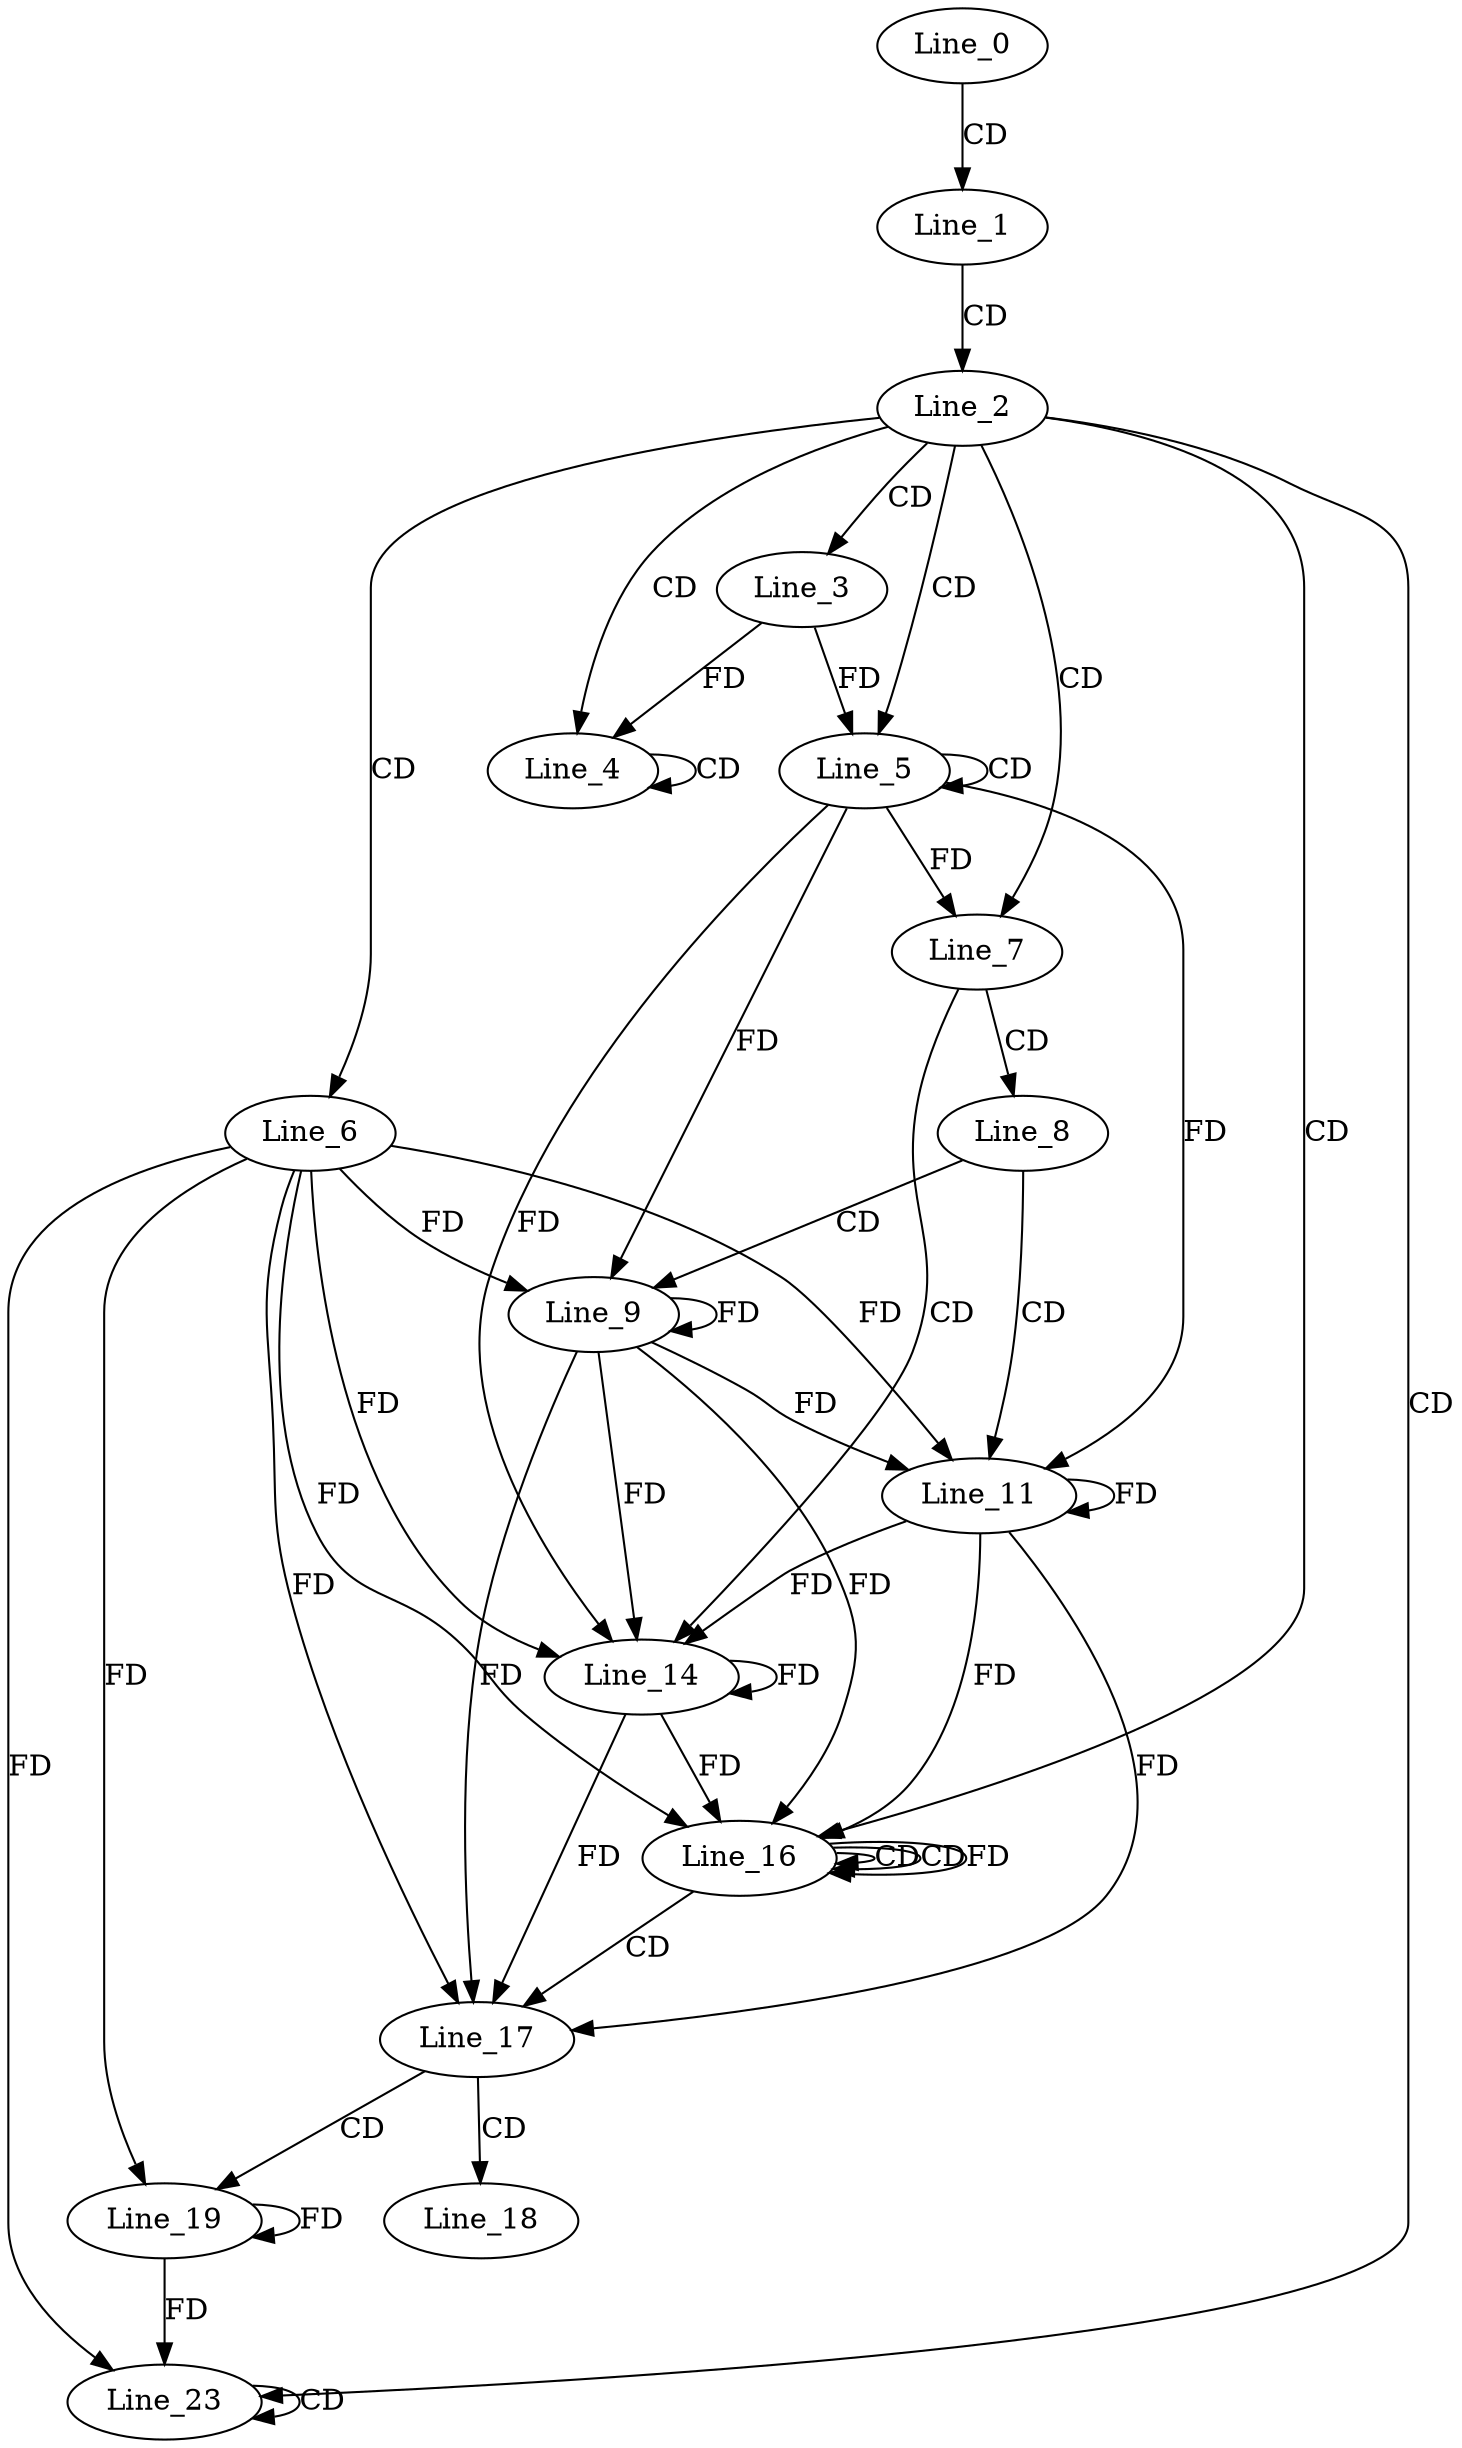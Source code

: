 digraph G {
  Line_0;
  Line_1;
  Line_2;
  Line_3;
  Line_4;
  Line_4;
  Line_5;
  Line_5;
  Line_6;
  Line_7;
  Line_8;
  Line_9;
  Line_11;
  Line_14;
  Line_16;
  Line_16;
  Line_16;
  Line_17;
  Line_18;
  Line_19;
  Line_23;
  Line_23;
  Line_0 -> Line_1 [ label="CD" ];
  Line_1 -> Line_2 [ label="CD" ];
  Line_2 -> Line_3 [ label="CD" ];
  Line_2 -> Line_4 [ label="CD" ];
  Line_4 -> Line_4 [ label="CD" ];
  Line_3 -> Line_4 [ label="FD" ];
  Line_2 -> Line_5 [ label="CD" ];
  Line_5 -> Line_5 [ label="CD" ];
  Line_3 -> Line_5 [ label="FD" ];
  Line_2 -> Line_6 [ label="CD" ];
  Line_2 -> Line_7 [ label="CD" ];
  Line_5 -> Line_7 [ label="FD" ];
  Line_7 -> Line_8 [ label="CD" ];
  Line_8 -> Line_9 [ label="CD" ];
  Line_6 -> Line_9 [ label="FD" ];
  Line_9 -> Line_9 [ label="FD" ];
  Line_5 -> Line_9 [ label="FD" ];
  Line_8 -> Line_11 [ label="CD" ];
  Line_6 -> Line_11 [ label="FD" ];
  Line_9 -> Line_11 [ label="FD" ];
  Line_11 -> Line_11 [ label="FD" ];
  Line_5 -> Line_11 [ label="FD" ];
  Line_7 -> Line_14 [ label="CD" ];
  Line_6 -> Line_14 [ label="FD" ];
  Line_9 -> Line_14 [ label="FD" ];
  Line_11 -> Line_14 [ label="FD" ];
  Line_14 -> Line_14 [ label="FD" ];
  Line_5 -> Line_14 [ label="FD" ];
  Line_2 -> Line_16 [ label="CD" ];
  Line_16 -> Line_16 [ label="CD" ];
  Line_6 -> Line_16 [ label="FD" ];
  Line_9 -> Line_16 [ label="FD" ];
  Line_11 -> Line_16 [ label="FD" ];
  Line_14 -> Line_16 [ label="FD" ];
  Line_16 -> Line_16 [ label="CD" ];
  Line_16 -> Line_16 [ label="FD" ];
  Line_16 -> Line_17 [ label="CD" ];
  Line_6 -> Line_17 [ label="FD" ];
  Line_9 -> Line_17 [ label="FD" ];
  Line_11 -> Line_17 [ label="FD" ];
  Line_14 -> Line_17 [ label="FD" ];
  Line_17 -> Line_18 [ label="CD" ];
  Line_17 -> Line_19 [ label="CD" ];
  Line_19 -> Line_19 [ label="FD" ];
  Line_6 -> Line_19 [ label="FD" ];
  Line_2 -> Line_23 [ label="CD" ];
  Line_19 -> Line_23 [ label="FD" ];
  Line_6 -> Line_23 [ label="FD" ];
  Line_23 -> Line_23 [ label="CD" ];
}
